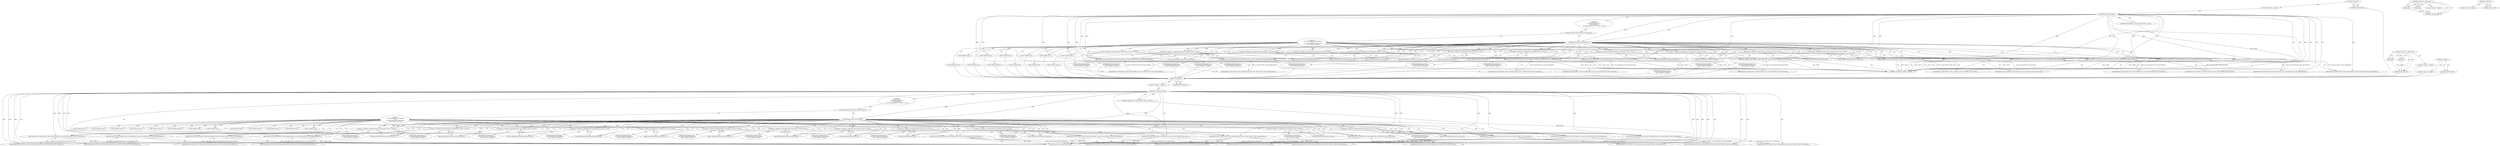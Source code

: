 digraph "&lt;global&gt;" {
vulnerable_6 [label=<(METHOD,&lt;global&gt;)<SUB>1</SUB>>];
vulnerable_7 [label=<(BLOCK,&lt;empty&gt;,&lt;empty&gt;)<SUB>1</SUB>>];
vulnerable_8 [label=<(METHOD,ConvertEventTypes)<SUB>1</SUB>>];
vulnerable_9 [label="<(PARAM,WebInputEvent::Type wetype)<SUB>1</SUB>>"];
vulnerable_10 [label="<(BLOCK,{
  switch (wetype) {
    case WebInputEvent::M...,{
  switch (wetype) {
    case WebInputEvent::M...)<SUB>1</SUB>>"];
vulnerable_11 [label=<(CONTROL_STRUCTURE,SWITCH,switch(wetype))<SUB>2</SUB>>];
vulnerable_12 [label=<(IDENTIFIER,wetype,switch(wetype))<SUB>2</SUB>>];
vulnerable_13 [label="<(BLOCK,{
    case WebInputEvent::MouseDown:
      retu...,{
    case WebInputEvent::MouseDown:
      retu...)<SUB>2</SUB>>"];
vulnerable_14 [label=<(JUMP_TARGET,case)<SUB>3</SUB>>];
vulnerable_15 [label="<(&lt;operator&gt;.fieldAccess,WebInputEvent::MouseDown)<SUB>3</SUB>>"];
vulnerable_16 [label="<(IDENTIFIER,WebInputEvent,{
    case WebInputEvent::MouseDown:
      retu...)<SUB>3</SUB>>"];
vulnerable_17 [label=<(FIELD_IDENTIFIER,MouseDown,MouseDown)<SUB>3</SUB>>];
vulnerable_18 [label=<(RETURN,return PP_INPUTEVENT_TYPE_MOUSEDOWN;,return PP_INPUTEVENT_TYPE_MOUSEDOWN;)<SUB>4</SUB>>];
vulnerable_19 [label=<(IDENTIFIER,PP_INPUTEVENT_TYPE_MOUSEDOWN,return PP_INPUTEVENT_TYPE_MOUSEDOWN;)<SUB>4</SUB>>];
vulnerable_20 [label=<(JUMP_TARGET,case)<SUB>5</SUB>>];
vulnerable_21 [label="<(&lt;operator&gt;.fieldAccess,WebInputEvent::MouseUp)<SUB>5</SUB>>"];
vulnerable_22 [label="<(IDENTIFIER,WebInputEvent,{
    case WebInputEvent::MouseDown:
      retu...)<SUB>5</SUB>>"];
vulnerable_23 [label=<(FIELD_IDENTIFIER,MouseUp,MouseUp)<SUB>5</SUB>>];
vulnerable_24 [label=<(RETURN,return PP_INPUTEVENT_TYPE_MOUSEUP;,return PP_INPUTEVENT_TYPE_MOUSEUP;)<SUB>6</SUB>>];
vulnerable_25 [label=<(IDENTIFIER,PP_INPUTEVENT_TYPE_MOUSEUP,return PP_INPUTEVENT_TYPE_MOUSEUP;)<SUB>6</SUB>>];
vulnerable_26 [label=<(JUMP_TARGET,case)<SUB>7</SUB>>];
vulnerable_27 [label="<(&lt;operator&gt;.fieldAccess,WebInputEvent::MouseMove)<SUB>7</SUB>>"];
vulnerable_28 [label="<(IDENTIFIER,WebInputEvent,{
    case WebInputEvent::MouseDown:
      retu...)<SUB>7</SUB>>"];
vulnerable_29 [label=<(FIELD_IDENTIFIER,MouseMove,MouseMove)<SUB>7</SUB>>];
vulnerable_30 [label=<(RETURN,return PP_INPUTEVENT_TYPE_MOUSEMOVE;,return PP_INPUTEVENT_TYPE_MOUSEMOVE;)<SUB>8</SUB>>];
vulnerable_31 [label=<(IDENTIFIER,PP_INPUTEVENT_TYPE_MOUSEMOVE,return PP_INPUTEVENT_TYPE_MOUSEMOVE;)<SUB>8</SUB>>];
vulnerable_32 [label=<(JUMP_TARGET,case)<SUB>9</SUB>>];
vulnerable_33 [label="<(&lt;operator&gt;.fieldAccess,WebInputEvent::MouseEnter)<SUB>9</SUB>>"];
vulnerable_34 [label="<(IDENTIFIER,WebInputEvent,{
    case WebInputEvent::MouseDown:
      retu...)<SUB>9</SUB>>"];
vulnerable_35 [label=<(FIELD_IDENTIFIER,MouseEnter,MouseEnter)<SUB>9</SUB>>];
vulnerable_36 [label=<(RETURN,return PP_INPUTEVENT_TYPE_MOUSEENTER;,return PP_INPUTEVENT_TYPE_MOUSEENTER;)<SUB>10</SUB>>];
vulnerable_37 [label=<(IDENTIFIER,PP_INPUTEVENT_TYPE_MOUSEENTER,return PP_INPUTEVENT_TYPE_MOUSEENTER;)<SUB>10</SUB>>];
vulnerable_38 [label=<(JUMP_TARGET,case)<SUB>11</SUB>>];
vulnerable_39 [label="<(&lt;operator&gt;.fieldAccess,WebInputEvent::MouseLeave)<SUB>11</SUB>>"];
vulnerable_40 [label="<(IDENTIFIER,WebInputEvent,{
    case WebInputEvent::MouseDown:
      retu...)<SUB>11</SUB>>"];
vulnerable_41 [label=<(FIELD_IDENTIFIER,MouseLeave,MouseLeave)<SUB>11</SUB>>];
vulnerable_42 [label=<(RETURN,return PP_INPUTEVENT_TYPE_MOUSELEAVE;,return PP_INPUTEVENT_TYPE_MOUSELEAVE;)<SUB>12</SUB>>];
vulnerable_43 [label=<(IDENTIFIER,PP_INPUTEVENT_TYPE_MOUSELEAVE,return PP_INPUTEVENT_TYPE_MOUSELEAVE;)<SUB>12</SUB>>];
vulnerable_44 [label=<(JUMP_TARGET,case)<SUB>13</SUB>>];
vulnerable_45 [label="<(&lt;operator&gt;.fieldAccess,WebInputEvent::MouseWheel)<SUB>13</SUB>>"];
vulnerable_46 [label="<(IDENTIFIER,WebInputEvent,{
    case WebInputEvent::MouseDown:
      retu...)<SUB>13</SUB>>"];
vulnerable_47 [label=<(FIELD_IDENTIFIER,MouseWheel,MouseWheel)<SUB>13</SUB>>];
vulnerable_48 [label=<(RETURN,return PP_INPUTEVENT_TYPE_MOUSEWHEEL;,return PP_INPUTEVENT_TYPE_MOUSEWHEEL;)<SUB>14</SUB>>];
vulnerable_49 [label=<(IDENTIFIER,PP_INPUTEVENT_TYPE_MOUSEWHEEL,return PP_INPUTEVENT_TYPE_MOUSEWHEEL;)<SUB>14</SUB>>];
vulnerable_50 [label=<(JUMP_TARGET,case)<SUB>15</SUB>>];
vulnerable_51 [label="<(&lt;operator&gt;.fieldAccess,WebInputEvent::RawKeyDown)<SUB>15</SUB>>"];
vulnerable_52 [label="<(IDENTIFIER,WebInputEvent,{
    case WebInputEvent::MouseDown:
      retu...)<SUB>15</SUB>>"];
vulnerable_53 [label=<(FIELD_IDENTIFIER,RawKeyDown,RawKeyDown)<SUB>15</SUB>>];
vulnerable_54 [label=<(RETURN,return PP_INPUTEVENT_TYPE_RAWKEYDOWN;,return PP_INPUTEVENT_TYPE_RAWKEYDOWN;)<SUB>16</SUB>>];
vulnerable_55 [label=<(IDENTIFIER,PP_INPUTEVENT_TYPE_RAWKEYDOWN,return PP_INPUTEVENT_TYPE_RAWKEYDOWN;)<SUB>16</SUB>>];
vulnerable_56 [label=<(JUMP_TARGET,case)<SUB>17</SUB>>];
vulnerable_57 [label="<(&lt;operator&gt;.fieldAccess,WebInputEvent::KeyDown)<SUB>17</SUB>>"];
vulnerable_58 [label="<(IDENTIFIER,WebInputEvent,{
    case WebInputEvent::MouseDown:
      retu...)<SUB>17</SUB>>"];
vulnerable_59 [label=<(FIELD_IDENTIFIER,KeyDown,KeyDown)<SUB>17</SUB>>];
vulnerable_60 [label=<(RETURN,return PP_INPUTEVENT_TYPE_KEYDOWN;,return PP_INPUTEVENT_TYPE_KEYDOWN;)<SUB>18</SUB>>];
vulnerable_61 [label=<(IDENTIFIER,PP_INPUTEVENT_TYPE_KEYDOWN,return PP_INPUTEVENT_TYPE_KEYDOWN;)<SUB>18</SUB>>];
vulnerable_62 [label=<(JUMP_TARGET,case)<SUB>19</SUB>>];
vulnerable_63 [label="<(&lt;operator&gt;.fieldAccess,WebInputEvent::KeyUp)<SUB>19</SUB>>"];
vulnerable_64 [label="<(IDENTIFIER,WebInputEvent,{
    case WebInputEvent::MouseDown:
      retu...)<SUB>19</SUB>>"];
vulnerable_65 [label=<(FIELD_IDENTIFIER,KeyUp,KeyUp)<SUB>19</SUB>>];
vulnerable_66 [label=<(RETURN,return PP_INPUTEVENT_TYPE_KEYUP;,return PP_INPUTEVENT_TYPE_KEYUP;)<SUB>20</SUB>>];
vulnerable_67 [label=<(IDENTIFIER,PP_INPUTEVENT_TYPE_KEYUP,return PP_INPUTEVENT_TYPE_KEYUP;)<SUB>20</SUB>>];
vulnerable_68 [label=<(JUMP_TARGET,case)<SUB>21</SUB>>];
vulnerable_69 [label="<(&lt;operator&gt;.fieldAccess,WebInputEvent::Char)<SUB>21</SUB>>"];
vulnerable_70 [label="<(IDENTIFIER,WebInputEvent,{
    case WebInputEvent::MouseDown:
      retu...)<SUB>21</SUB>>"];
vulnerable_71 [label=<(FIELD_IDENTIFIER,Char,Char)<SUB>21</SUB>>];
vulnerable_72 [label=<(RETURN,return PP_INPUTEVENT_TYPE_CHAR;,return PP_INPUTEVENT_TYPE_CHAR;)<SUB>22</SUB>>];
vulnerable_73 [label=<(IDENTIFIER,PP_INPUTEVENT_TYPE_CHAR,return PP_INPUTEVENT_TYPE_CHAR;)<SUB>22</SUB>>];
vulnerable_74 [label=<(JUMP_TARGET,case)<SUB>23</SUB>>];
vulnerable_75 [label="<(&lt;operator&gt;.fieldAccess,WebInputEvent::Undefined)<SUB>23</SUB>>"];
vulnerable_76 [label="<(IDENTIFIER,WebInputEvent,{
    case WebInputEvent::MouseDown:
      retu...)<SUB>23</SUB>>"];
vulnerable_77 [label=<(FIELD_IDENTIFIER,Undefined,Undefined)<SUB>23</SUB>>];
vulnerable_78 [label=<(JUMP_TARGET,default)<SUB>24</SUB>>];
vulnerable_79 [label=<(RETURN,return PP_INPUTEVENT_TYPE_UNDEFINED;,return PP_INPUTEVENT_TYPE_UNDEFINED;)<SUB>25</SUB>>];
vulnerable_80 [label=<(IDENTIFIER,PP_INPUTEVENT_TYPE_UNDEFINED,return PP_INPUTEVENT_TYPE_UNDEFINED;)<SUB>25</SUB>>];
vulnerable_81 [label=<(METHOD_RETURN,PP_InputEvent_Type)<SUB>1</SUB>>];
vulnerable_83 [label=<(METHOD_RETURN,ANY)<SUB>1</SUB>>];
vulnerable_100 [label=<(METHOD,&lt;operator&gt;.fieldAccess)>];
vulnerable_101 [label=<(PARAM,p1)>];
vulnerable_102 [label=<(PARAM,p2)>];
vulnerable_103 [label=<(BLOCK,&lt;empty&gt;,&lt;empty&gt;)>];
vulnerable_104 [label=<(METHOD_RETURN,ANY)>];
vulnerable_94 [label=<(METHOD,&lt;global&gt;)<SUB>1</SUB>>];
vulnerable_95 [label=<(BLOCK,&lt;empty&gt;,&lt;empty&gt;)>];
vulnerable_96 [label=<(METHOD_RETURN,ANY)>];
fixed_6 [label=<(METHOD,&lt;global&gt;)<SUB>1</SUB>>];
fixed_7 [label=<(BLOCK,&lt;empty&gt;,&lt;empty&gt;)<SUB>1</SUB>>];
fixed_8 [label=<(METHOD,ConvertEventTypes)<SUB>1</SUB>>];
fixed_9 [label="<(PARAM,WebInputEvent::Type wetype)<SUB>1</SUB>>"];
fixed_10 [label="<(BLOCK,{
  switch (wetype) {
    case WebInputEvent::M...,{
  switch (wetype) {
    case WebInputEvent::M...)<SUB>1</SUB>>"];
fixed_11 [label=<(CONTROL_STRUCTURE,SWITCH,switch(wetype))<SUB>2</SUB>>];
fixed_12 [label=<(IDENTIFIER,wetype,switch(wetype))<SUB>2</SUB>>];
fixed_13 [label="<(BLOCK,{
    case WebInputEvent::MouseDown:
      retu...,{
    case WebInputEvent::MouseDown:
      retu...)<SUB>2</SUB>>"];
fixed_14 [label=<(JUMP_TARGET,case)<SUB>3</SUB>>];
fixed_15 [label="<(&lt;operator&gt;.fieldAccess,WebInputEvent::MouseDown)<SUB>3</SUB>>"];
fixed_16 [label="<(IDENTIFIER,WebInputEvent,{
    case WebInputEvent::MouseDown:
      retu...)<SUB>3</SUB>>"];
fixed_17 [label=<(FIELD_IDENTIFIER,MouseDown,MouseDown)<SUB>3</SUB>>];
fixed_18 [label=<(RETURN,return PP_INPUTEVENT_TYPE_MOUSEDOWN;,return PP_INPUTEVENT_TYPE_MOUSEDOWN;)<SUB>4</SUB>>];
fixed_19 [label=<(IDENTIFIER,PP_INPUTEVENT_TYPE_MOUSEDOWN,return PP_INPUTEVENT_TYPE_MOUSEDOWN;)<SUB>4</SUB>>];
fixed_20 [label=<(JUMP_TARGET,case)<SUB>5</SUB>>];
fixed_21 [label="<(&lt;operator&gt;.fieldAccess,WebInputEvent::MouseUp)<SUB>5</SUB>>"];
fixed_22 [label="<(IDENTIFIER,WebInputEvent,{
    case WebInputEvent::MouseDown:
      retu...)<SUB>5</SUB>>"];
fixed_23 [label=<(FIELD_IDENTIFIER,MouseUp,MouseUp)<SUB>5</SUB>>];
fixed_24 [label=<(RETURN,return PP_INPUTEVENT_TYPE_MOUSEUP;,return PP_INPUTEVENT_TYPE_MOUSEUP;)<SUB>6</SUB>>];
fixed_25 [label=<(IDENTIFIER,PP_INPUTEVENT_TYPE_MOUSEUP,return PP_INPUTEVENT_TYPE_MOUSEUP;)<SUB>6</SUB>>];
fixed_26 [label=<(JUMP_TARGET,case)<SUB>7</SUB>>];
fixed_27 [label="<(&lt;operator&gt;.fieldAccess,WebInputEvent::MouseMove)<SUB>7</SUB>>"];
fixed_28 [label="<(IDENTIFIER,WebInputEvent,{
    case WebInputEvent::MouseDown:
      retu...)<SUB>7</SUB>>"];
fixed_29 [label=<(FIELD_IDENTIFIER,MouseMove,MouseMove)<SUB>7</SUB>>];
fixed_30 [label=<(RETURN,return PP_INPUTEVENT_TYPE_MOUSEMOVE;,return PP_INPUTEVENT_TYPE_MOUSEMOVE;)<SUB>8</SUB>>];
fixed_31 [label=<(IDENTIFIER,PP_INPUTEVENT_TYPE_MOUSEMOVE,return PP_INPUTEVENT_TYPE_MOUSEMOVE;)<SUB>8</SUB>>];
fixed_32 [label=<(JUMP_TARGET,case)<SUB>9</SUB>>];
fixed_33 [label="<(&lt;operator&gt;.fieldAccess,WebInputEvent::MouseEnter)<SUB>9</SUB>>"];
fixed_34 [label="<(IDENTIFIER,WebInputEvent,{
    case WebInputEvent::MouseDown:
      retu...)<SUB>9</SUB>>"];
fixed_35 [label=<(FIELD_IDENTIFIER,MouseEnter,MouseEnter)<SUB>9</SUB>>];
fixed_36 [label=<(RETURN,return PP_INPUTEVENT_TYPE_MOUSEENTER;,return PP_INPUTEVENT_TYPE_MOUSEENTER;)<SUB>10</SUB>>];
fixed_37 [label=<(IDENTIFIER,PP_INPUTEVENT_TYPE_MOUSEENTER,return PP_INPUTEVENT_TYPE_MOUSEENTER;)<SUB>10</SUB>>];
fixed_38 [label=<(JUMP_TARGET,case)<SUB>11</SUB>>];
fixed_39 [label="<(&lt;operator&gt;.fieldAccess,WebInputEvent::MouseLeave)<SUB>11</SUB>>"];
fixed_40 [label="<(IDENTIFIER,WebInputEvent,{
    case WebInputEvent::MouseDown:
      retu...)<SUB>11</SUB>>"];
fixed_41 [label=<(FIELD_IDENTIFIER,MouseLeave,MouseLeave)<SUB>11</SUB>>];
fixed_42 [label=<(RETURN,return PP_INPUTEVENT_TYPE_MOUSELEAVE;,return PP_INPUTEVENT_TYPE_MOUSELEAVE;)<SUB>12</SUB>>];
fixed_43 [label=<(IDENTIFIER,PP_INPUTEVENT_TYPE_MOUSELEAVE,return PP_INPUTEVENT_TYPE_MOUSELEAVE;)<SUB>12</SUB>>];
fixed_44 [label=<(JUMP_TARGET,case)<SUB>13</SUB>>];
fixed_45 [label="<(&lt;operator&gt;.fieldAccess,WebInputEvent::ContextMenu)<SUB>13</SUB>>"];
fixed_46 [label="<(IDENTIFIER,WebInputEvent,{
    case WebInputEvent::MouseDown:
      retu...)<SUB>13</SUB>>"];
fixed_47 [label=<(FIELD_IDENTIFIER,ContextMenu,ContextMenu)<SUB>13</SUB>>];
fixed_48 [label=<(RETURN,return PP_INPUTEVENT_TYPE_CONTEXTMENU;,return PP_INPUTEVENT_TYPE_CONTEXTMENU;)<SUB>14</SUB>>];
fixed_49 [label=<(IDENTIFIER,PP_INPUTEVENT_TYPE_CONTEXTMENU,return PP_INPUTEVENT_TYPE_CONTEXTMENU;)<SUB>14</SUB>>];
fixed_50 [label=<(JUMP_TARGET,case)<SUB>15</SUB>>];
fixed_51 [label="<(&lt;operator&gt;.fieldAccess,WebInputEvent::MouseWheel)<SUB>15</SUB>>"];
fixed_52 [label="<(IDENTIFIER,WebInputEvent,{
    case WebInputEvent::MouseDown:
      retu...)<SUB>15</SUB>>"];
fixed_53 [label=<(FIELD_IDENTIFIER,MouseWheel,MouseWheel)<SUB>15</SUB>>];
fixed_54 [label=<(RETURN,return PP_INPUTEVENT_TYPE_MOUSEWHEEL;,return PP_INPUTEVENT_TYPE_MOUSEWHEEL;)<SUB>16</SUB>>];
fixed_55 [label=<(IDENTIFIER,PP_INPUTEVENT_TYPE_MOUSEWHEEL,return PP_INPUTEVENT_TYPE_MOUSEWHEEL;)<SUB>16</SUB>>];
fixed_56 [label=<(JUMP_TARGET,case)<SUB>17</SUB>>];
fixed_57 [label="<(&lt;operator&gt;.fieldAccess,WebInputEvent::RawKeyDown)<SUB>17</SUB>>"];
fixed_58 [label="<(IDENTIFIER,WebInputEvent,{
    case WebInputEvent::MouseDown:
      retu...)<SUB>17</SUB>>"];
fixed_59 [label=<(FIELD_IDENTIFIER,RawKeyDown,RawKeyDown)<SUB>17</SUB>>];
fixed_60 [label=<(RETURN,return PP_INPUTEVENT_TYPE_RAWKEYDOWN;,return PP_INPUTEVENT_TYPE_RAWKEYDOWN;)<SUB>18</SUB>>];
fixed_61 [label=<(IDENTIFIER,PP_INPUTEVENT_TYPE_RAWKEYDOWN,return PP_INPUTEVENT_TYPE_RAWKEYDOWN;)<SUB>18</SUB>>];
fixed_62 [label=<(JUMP_TARGET,case)<SUB>19</SUB>>];
fixed_63 [label="<(&lt;operator&gt;.fieldAccess,WebInputEvent::KeyDown)<SUB>19</SUB>>"];
fixed_64 [label="<(IDENTIFIER,WebInputEvent,{
    case WebInputEvent::MouseDown:
      retu...)<SUB>19</SUB>>"];
fixed_65 [label=<(FIELD_IDENTIFIER,KeyDown,KeyDown)<SUB>19</SUB>>];
fixed_66 [label=<(RETURN,return PP_INPUTEVENT_TYPE_KEYDOWN;,return PP_INPUTEVENT_TYPE_KEYDOWN;)<SUB>20</SUB>>];
fixed_67 [label=<(IDENTIFIER,PP_INPUTEVENT_TYPE_KEYDOWN,return PP_INPUTEVENT_TYPE_KEYDOWN;)<SUB>20</SUB>>];
fixed_68 [label=<(JUMP_TARGET,case)<SUB>21</SUB>>];
fixed_69 [label="<(&lt;operator&gt;.fieldAccess,WebInputEvent::KeyUp)<SUB>21</SUB>>"];
fixed_70 [label="<(IDENTIFIER,WebInputEvent,{
    case WebInputEvent::MouseDown:
      retu...)<SUB>21</SUB>>"];
fixed_71 [label=<(FIELD_IDENTIFIER,KeyUp,KeyUp)<SUB>21</SUB>>];
fixed_72 [label=<(RETURN,return PP_INPUTEVENT_TYPE_KEYUP;,return PP_INPUTEVENT_TYPE_KEYUP;)<SUB>22</SUB>>];
fixed_73 [label=<(IDENTIFIER,PP_INPUTEVENT_TYPE_KEYUP,return PP_INPUTEVENT_TYPE_KEYUP;)<SUB>22</SUB>>];
fixed_74 [label=<(JUMP_TARGET,case)<SUB>23</SUB>>];
fixed_75 [label="<(&lt;operator&gt;.fieldAccess,WebInputEvent::Char)<SUB>23</SUB>>"];
fixed_76 [label="<(IDENTIFIER,WebInputEvent,{
    case WebInputEvent::MouseDown:
      retu...)<SUB>23</SUB>>"];
fixed_77 [label=<(FIELD_IDENTIFIER,Char,Char)<SUB>23</SUB>>];
fixed_78 [label=<(RETURN,return PP_INPUTEVENT_TYPE_CHAR;,return PP_INPUTEVENT_TYPE_CHAR;)<SUB>24</SUB>>];
fixed_79 [label=<(IDENTIFIER,PP_INPUTEVENT_TYPE_CHAR,return PP_INPUTEVENT_TYPE_CHAR;)<SUB>24</SUB>>];
fixed_80 [label=<(JUMP_TARGET,case)<SUB>25</SUB>>];
fixed_81 [label="<(&lt;operator&gt;.fieldAccess,WebInputEvent::Undefined)<SUB>25</SUB>>"];
fixed_82 [label="<(IDENTIFIER,WebInputEvent,{
    case WebInputEvent::MouseDown:
      retu...)<SUB>25</SUB>>"];
fixed_83 [label=<(FIELD_IDENTIFIER,Undefined,Undefined)<SUB>25</SUB>>];
fixed_84 [label=<(JUMP_TARGET,default)<SUB>26</SUB>>];
fixed_85 [label=<(RETURN,return PP_INPUTEVENT_TYPE_UNDEFINED;,return PP_INPUTEVENT_TYPE_UNDEFINED;)<SUB>27</SUB>>];
fixed_86 [label=<(IDENTIFIER,PP_INPUTEVENT_TYPE_UNDEFINED,return PP_INPUTEVENT_TYPE_UNDEFINED;)<SUB>27</SUB>>];
fixed_87 [label=<(METHOD_RETURN,PP_InputEvent_Type)<SUB>1</SUB>>];
fixed_89 [label=<(METHOD_RETURN,ANY)<SUB>1</SUB>>];
fixed_106 [label=<(METHOD,&lt;operator&gt;.fieldAccess)>];
fixed_107 [label=<(PARAM,p1)>];
fixed_108 [label=<(PARAM,p2)>];
fixed_109 [label=<(BLOCK,&lt;empty&gt;,&lt;empty&gt;)>];
fixed_110 [label=<(METHOD_RETURN,ANY)>];
fixed_100 [label=<(METHOD,&lt;global&gt;)<SUB>1</SUB>>];
fixed_101 [label=<(BLOCK,&lt;empty&gt;,&lt;empty&gt;)>];
fixed_102 [label=<(METHOD_RETURN,ANY)>];
vulnerable_6 -> vulnerable_7  [key=0, label="AST: "];
vulnerable_6 -> vulnerable_83  [key=0, label="AST: "];
vulnerable_6 -> vulnerable_83  [key=1, label="CFG: "];
vulnerable_7 -> vulnerable_8  [key=0, label="AST: "];
vulnerable_8 -> vulnerable_9  [key=0, label="AST: "];
vulnerable_8 -> vulnerable_9  [key=1, label="DDG: "];
vulnerable_8 -> vulnerable_10  [key=0, label="AST: "];
vulnerable_8 -> vulnerable_81  [key=0, label="AST: "];
vulnerable_8 -> vulnerable_12  [key=0, label="CFG: "];
vulnerable_8 -> vulnerable_12  [key=1, label="DDG: "];
vulnerable_8 -> vulnerable_18  [key=0, label="DDG: "];
vulnerable_8 -> vulnerable_24  [key=0, label="DDG: "];
vulnerable_8 -> vulnerable_30  [key=0, label="DDG: "];
vulnerable_8 -> vulnerable_36  [key=0, label="DDG: "];
vulnerable_8 -> vulnerable_42  [key=0, label="DDG: "];
vulnerable_8 -> vulnerable_48  [key=0, label="DDG: "];
vulnerable_8 -> vulnerable_54  [key=0, label="DDG: "];
vulnerable_8 -> vulnerable_60  [key=0, label="DDG: "];
vulnerable_8 -> vulnerable_66  [key=0, label="DDG: "];
vulnerable_8 -> vulnerable_72  [key=0, label="DDG: "];
vulnerable_8 -> vulnerable_79  [key=0, label="DDG: "];
vulnerable_8 -> vulnerable_19  [key=0, label="DDG: "];
vulnerable_8 -> vulnerable_25  [key=0, label="DDG: "];
vulnerable_8 -> vulnerable_31  [key=0, label="DDG: "];
vulnerable_8 -> vulnerable_37  [key=0, label="DDG: "];
vulnerable_8 -> vulnerable_43  [key=0, label="DDG: "];
vulnerable_8 -> vulnerable_49  [key=0, label="DDG: "];
vulnerable_8 -> vulnerable_55  [key=0, label="DDG: "];
vulnerable_8 -> vulnerable_61  [key=0, label="DDG: "];
vulnerable_8 -> vulnerable_67  [key=0, label="DDG: "];
vulnerable_8 -> vulnerable_73  [key=0, label="DDG: "];
vulnerable_8 -> vulnerable_80  [key=0, label="DDG: "];
vulnerable_9 -> vulnerable_81  [key=0, label="DDG: wetype"];
vulnerable_10 -> vulnerable_11  [key=0, label="AST: "];
vulnerable_11 -> vulnerable_12  [key=0, label="AST: "];
vulnerable_11 -> vulnerable_13  [key=0, label="AST: "];
vulnerable_12 -> vulnerable_17  [key=0, label="CFG: "];
vulnerable_12 -> vulnerable_17  [key=1, label="CDG: "];
vulnerable_12 -> vulnerable_23  [key=0, label="CFG: "];
vulnerable_12 -> vulnerable_23  [key=1, label="CDG: "];
vulnerable_12 -> vulnerable_29  [key=0, label="CFG: "];
vulnerable_12 -> vulnerable_29  [key=1, label="CDG: "];
vulnerable_12 -> vulnerable_35  [key=0, label="CFG: "];
vulnerable_12 -> vulnerable_35  [key=1, label="CDG: "];
vulnerable_12 -> vulnerable_41  [key=0, label="CFG: "];
vulnerable_12 -> vulnerable_41  [key=1, label="CDG: "];
vulnerable_12 -> vulnerable_47  [key=0, label="CFG: "];
vulnerable_12 -> vulnerable_47  [key=1, label="CDG: "];
vulnerable_12 -> vulnerable_53  [key=0, label="CFG: "];
vulnerable_12 -> vulnerable_53  [key=1, label="CDG: "];
vulnerable_12 -> vulnerable_59  [key=0, label="CFG: "];
vulnerable_12 -> vulnerable_59  [key=1, label="CDG: "];
vulnerable_12 -> vulnerable_65  [key=0, label="CFG: "];
vulnerable_12 -> vulnerable_65  [key=1, label="CDG: "];
vulnerable_12 -> vulnerable_71  [key=0, label="CFG: "];
vulnerable_12 -> vulnerable_71  [key=1, label="CDG: "];
vulnerable_12 -> vulnerable_77  [key=0, label="CFG: "];
vulnerable_12 -> vulnerable_77  [key=1, label="CDG: "];
vulnerable_12 -> vulnerable_79  [key=0, label="CFG: "];
vulnerable_12 -> vulnerable_79  [key=1, label="CDG: "];
vulnerable_12 -> vulnerable_15  [key=0, label="CDG: "];
vulnerable_12 -> vulnerable_30  [key=0, label="CDG: "];
vulnerable_12 -> vulnerable_21  [key=0, label="CDG: "];
vulnerable_12 -> vulnerable_48  [key=0, label="CDG: "];
vulnerable_12 -> vulnerable_60  [key=0, label="CDG: "];
vulnerable_12 -> vulnerable_42  [key=0, label="CDG: "];
vulnerable_12 -> vulnerable_51  [key=0, label="CDG: "];
vulnerable_12 -> vulnerable_57  [key=0, label="CDG: "];
vulnerable_12 -> vulnerable_66  [key=0, label="CDG: "];
vulnerable_12 -> vulnerable_75  [key=0, label="CDG: "];
vulnerable_12 -> vulnerable_72  [key=0, label="CDG: "];
vulnerable_12 -> vulnerable_69  [key=0, label="CDG: "];
vulnerable_12 -> vulnerable_45  [key=0, label="CDG: "];
vulnerable_12 -> vulnerable_27  [key=0, label="CDG: "];
vulnerable_12 -> vulnerable_18  [key=0, label="CDG: "];
vulnerable_12 -> vulnerable_54  [key=0, label="CDG: "];
vulnerable_12 -> vulnerable_24  [key=0, label="CDG: "];
vulnerable_12 -> vulnerable_33  [key=0, label="CDG: "];
vulnerable_12 -> vulnerable_36  [key=0, label="CDG: "];
vulnerable_12 -> vulnerable_63  [key=0, label="CDG: "];
vulnerable_12 -> vulnerable_39  [key=0, label="CDG: "];
vulnerable_13 -> vulnerable_14  [key=0, label="AST: "];
vulnerable_13 -> vulnerable_15  [key=0, label="AST: "];
vulnerable_13 -> vulnerable_18  [key=0, label="AST: "];
vulnerable_13 -> vulnerable_20  [key=0, label="AST: "];
vulnerable_13 -> vulnerable_21  [key=0, label="AST: "];
vulnerable_13 -> vulnerable_24  [key=0, label="AST: "];
vulnerable_13 -> vulnerable_26  [key=0, label="AST: "];
vulnerable_13 -> vulnerable_27  [key=0, label="AST: "];
vulnerable_13 -> vulnerable_30  [key=0, label="AST: "];
vulnerable_13 -> vulnerable_32  [key=0, label="AST: "];
vulnerable_13 -> vulnerable_33  [key=0, label="AST: "];
vulnerable_13 -> vulnerable_36  [key=0, label="AST: "];
vulnerable_13 -> vulnerable_38  [key=0, label="AST: "];
vulnerable_13 -> vulnerable_39  [key=0, label="AST: "];
vulnerable_13 -> vulnerable_42  [key=0, label="AST: "];
vulnerable_13 -> vulnerable_44  [key=0, label="AST: "];
vulnerable_13 -> vulnerable_45  [key=0, label="AST: "];
vulnerable_13 -> vulnerable_48  [key=0, label="AST: "];
vulnerable_13 -> vulnerable_50  [key=0, label="AST: "];
vulnerable_13 -> vulnerable_51  [key=0, label="AST: "];
vulnerable_13 -> vulnerable_54  [key=0, label="AST: "];
vulnerable_13 -> vulnerable_56  [key=0, label="AST: "];
vulnerable_13 -> vulnerable_57  [key=0, label="AST: "];
vulnerable_13 -> vulnerable_60  [key=0, label="AST: "];
vulnerable_13 -> vulnerable_62  [key=0, label="AST: "];
vulnerable_13 -> vulnerable_63  [key=0, label="AST: "];
vulnerable_13 -> vulnerable_66  [key=0, label="AST: "];
vulnerable_13 -> vulnerable_68  [key=0, label="AST: "];
vulnerable_13 -> vulnerable_69  [key=0, label="AST: "];
vulnerable_13 -> vulnerable_72  [key=0, label="AST: "];
vulnerable_13 -> vulnerable_74  [key=0, label="AST: "];
vulnerable_13 -> vulnerable_75  [key=0, label="AST: "];
vulnerable_13 -> vulnerable_78  [key=0, label="AST: "];
vulnerable_13 -> vulnerable_79  [key=0, label="AST: "];
vulnerable_14 -> fixed_6  [key=0];
vulnerable_15 -> vulnerable_16  [key=0, label="AST: "];
vulnerable_15 -> vulnerable_17  [key=0, label="AST: "];
vulnerable_15 -> vulnerable_18  [key=0, label="CFG: "];
vulnerable_16 -> fixed_6  [key=0];
vulnerable_17 -> vulnerable_15  [key=0, label="CFG: "];
vulnerable_18 -> vulnerable_19  [key=0, label="AST: "];
vulnerable_18 -> vulnerable_81  [key=0, label="CFG: "];
vulnerable_18 -> vulnerable_81  [key=1, label="DDG: &lt;RET&gt;"];
vulnerable_19 -> vulnerable_18  [key=0, label="DDG: PP_INPUTEVENT_TYPE_MOUSEDOWN"];
vulnerable_20 -> fixed_6  [key=0];
vulnerable_21 -> vulnerable_22  [key=0, label="AST: "];
vulnerable_21 -> vulnerable_23  [key=0, label="AST: "];
vulnerable_21 -> vulnerable_24  [key=0, label="CFG: "];
vulnerable_22 -> fixed_6  [key=0];
vulnerable_23 -> vulnerable_21  [key=0, label="CFG: "];
vulnerable_24 -> vulnerable_25  [key=0, label="AST: "];
vulnerable_24 -> vulnerable_81  [key=0, label="CFG: "];
vulnerable_24 -> vulnerable_81  [key=1, label="DDG: &lt;RET&gt;"];
vulnerable_25 -> vulnerable_24  [key=0, label="DDG: PP_INPUTEVENT_TYPE_MOUSEUP"];
vulnerable_26 -> fixed_6  [key=0];
vulnerable_27 -> vulnerable_28  [key=0, label="AST: "];
vulnerable_27 -> vulnerable_29  [key=0, label="AST: "];
vulnerable_27 -> vulnerable_30  [key=0, label="CFG: "];
vulnerable_28 -> fixed_6  [key=0];
vulnerable_29 -> vulnerable_27  [key=0, label="CFG: "];
vulnerable_30 -> vulnerable_31  [key=0, label="AST: "];
vulnerable_30 -> vulnerable_81  [key=0, label="CFG: "];
vulnerable_30 -> vulnerable_81  [key=1, label="DDG: &lt;RET&gt;"];
vulnerable_31 -> vulnerable_30  [key=0, label="DDG: PP_INPUTEVENT_TYPE_MOUSEMOVE"];
vulnerable_32 -> fixed_6  [key=0];
vulnerable_33 -> vulnerable_34  [key=0, label="AST: "];
vulnerable_33 -> vulnerable_35  [key=0, label="AST: "];
vulnerable_33 -> vulnerable_36  [key=0, label="CFG: "];
vulnerable_34 -> fixed_6  [key=0];
vulnerable_35 -> vulnerable_33  [key=0, label="CFG: "];
vulnerable_36 -> vulnerable_37  [key=0, label="AST: "];
vulnerable_36 -> vulnerable_81  [key=0, label="CFG: "];
vulnerable_36 -> vulnerable_81  [key=1, label="DDG: &lt;RET&gt;"];
vulnerable_37 -> vulnerable_36  [key=0, label="DDG: PP_INPUTEVENT_TYPE_MOUSEENTER"];
vulnerable_38 -> fixed_6  [key=0];
vulnerable_39 -> vulnerable_40  [key=0, label="AST: "];
vulnerable_39 -> vulnerable_41  [key=0, label="AST: "];
vulnerable_39 -> vulnerable_42  [key=0, label="CFG: "];
vulnerable_40 -> fixed_6  [key=0];
vulnerable_41 -> vulnerable_39  [key=0, label="CFG: "];
vulnerable_42 -> vulnerable_43  [key=0, label="AST: "];
vulnerable_42 -> vulnerable_81  [key=0, label="CFG: "];
vulnerable_42 -> vulnerable_81  [key=1, label="DDG: &lt;RET&gt;"];
vulnerable_43 -> vulnerable_42  [key=0, label="DDG: PP_INPUTEVENT_TYPE_MOUSELEAVE"];
vulnerable_44 -> fixed_6  [key=0];
vulnerable_45 -> vulnerable_46  [key=0, label="AST: "];
vulnerable_45 -> vulnerable_47  [key=0, label="AST: "];
vulnerable_45 -> vulnerable_48  [key=0, label="CFG: "];
vulnerable_46 -> fixed_6  [key=0];
vulnerable_47 -> vulnerable_45  [key=0, label="CFG: "];
vulnerable_48 -> vulnerable_49  [key=0, label="AST: "];
vulnerable_48 -> vulnerable_81  [key=0, label="CFG: "];
vulnerable_48 -> vulnerable_81  [key=1, label="DDG: &lt;RET&gt;"];
vulnerable_49 -> vulnerable_48  [key=0, label="DDG: PP_INPUTEVENT_TYPE_MOUSEWHEEL"];
vulnerable_50 -> fixed_6  [key=0];
vulnerable_51 -> vulnerable_52  [key=0, label="AST: "];
vulnerable_51 -> vulnerable_53  [key=0, label="AST: "];
vulnerable_51 -> vulnerable_54  [key=0, label="CFG: "];
vulnerable_52 -> fixed_6  [key=0];
vulnerable_53 -> vulnerable_51  [key=0, label="CFG: "];
vulnerable_54 -> vulnerable_55  [key=0, label="AST: "];
vulnerable_54 -> vulnerable_81  [key=0, label="CFG: "];
vulnerable_54 -> vulnerable_81  [key=1, label="DDG: &lt;RET&gt;"];
vulnerable_55 -> vulnerable_54  [key=0, label="DDG: PP_INPUTEVENT_TYPE_RAWKEYDOWN"];
vulnerable_56 -> fixed_6  [key=0];
vulnerable_57 -> vulnerable_58  [key=0, label="AST: "];
vulnerable_57 -> vulnerable_59  [key=0, label="AST: "];
vulnerable_57 -> vulnerable_60  [key=0, label="CFG: "];
vulnerable_58 -> fixed_6  [key=0];
vulnerable_59 -> vulnerable_57  [key=0, label="CFG: "];
vulnerable_60 -> vulnerable_61  [key=0, label="AST: "];
vulnerable_60 -> vulnerable_81  [key=0, label="CFG: "];
vulnerable_60 -> vulnerable_81  [key=1, label="DDG: &lt;RET&gt;"];
vulnerable_61 -> vulnerable_60  [key=0, label="DDG: PP_INPUTEVENT_TYPE_KEYDOWN"];
vulnerable_62 -> fixed_6  [key=0];
vulnerable_63 -> vulnerable_64  [key=0, label="AST: "];
vulnerable_63 -> vulnerable_65  [key=0, label="AST: "];
vulnerable_63 -> vulnerable_66  [key=0, label="CFG: "];
vulnerable_64 -> fixed_6  [key=0];
vulnerable_65 -> vulnerable_63  [key=0, label="CFG: "];
vulnerable_66 -> vulnerable_67  [key=0, label="AST: "];
vulnerable_66 -> vulnerable_81  [key=0, label="CFG: "];
vulnerable_66 -> vulnerable_81  [key=1, label="DDG: &lt;RET&gt;"];
vulnerable_67 -> vulnerable_66  [key=0, label="DDG: PP_INPUTEVENT_TYPE_KEYUP"];
vulnerable_68 -> fixed_6  [key=0];
vulnerable_69 -> vulnerable_70  [key=0, label="AST: "];
vulnerable_69 -> vulnerable_71  [key=0, label="AST: "];
vulnerable_69 -> vulnerable_72  [key=0, label="CFG: "];
vulnerable_70 -> fixed_6  [key=0];
vulnerable_71 -> vulnerable_69  [key=0, label="CFG: "];
vulnerable_72 -> vulnerable_73  [key=0, label="AST: "];
vulnerable_72 -> vulnerable_81  [key=0, label="CFG: "];
vulnerable_72 -> vulnerable_81  [key=1, label="DDG: &lt;RET&gt;"];
vulnerable_73 -> vulnerable_72  [key=0, label="DDG: PP_INPUTEVENT_TYPE_CHAR"];
vulnerable_74 -> fixed_6  [key=0];
vulnerable_75 -> vulnerable_76  [key=0, label="AST: "];
vulnerable_75 -> vulnerable_77  [key=0, label="AST: "];
vulnerable_75 -> vulnerable_79  [key=0, label="CFG: "];
vulnerable_76 -> fixed_6  [key=0];
vulnerable_77 -> vulnerable_75  [key=0, label="CFG: "];
vulnerable_78 -> fixed_6  [key=0];
vulnerable_79 -> vulnerable_80  [key=0, label="AST: "];
vulnerable_79 -> vulnerable_81  [key=0, label="CFG: "];
vulnerable_79 -> vulnerable_81  [key=1, label="DDG: &lt;RET&gt;"];
vulnerable_80 -> vulnerable_79  [key=0, label="DDG: PP_INPUTEVENT_TYPE_UNDEFINED"];
vulnerable_81 -> fixed_6  [key=0];
vulnerable_83 -> fixed_6  [key=0];
vulnerable_100 -> vulnerable_101  [key=0, label="AST: "];
vulnerable_100 -> vulnerable_101  [key=1, label="DDG: "];
vulnerable_100 -> vulnerable_103  [key=0, label="AST: "];
vulnerable_100 -> vulnerable_102  [key=0, label="AST: "];
vulnerable_100 -> vulnerable_102  [key=1, label="DDG: "];
vulnerable_100 -> vulnerable_104  [key=0, label="AST: "];
vulnerable_100 -> vulnerable_104  [key=1, label="CFG: "];
vulnerable_101 -> vulnerable_104  [key=0, label="DDG: p1"];
vulnerable_102 -> vulnerable_104  [key=0, label="DDG: p2"];
vulnerable_103 -> fixed_6  [key=0];
vulnerable_104 -> fixed_6  [key=0];
vulnerable_94 -> vulnerable_95  [key=0, label="AST: "];
vulnerable_94 -> vulnerable_96  [key=0, label="AST: "];
vulnerable_94 -> vulnerable_96  [key=1, label="CFG: "];
vulnerable_95 -> fixed_6  [key=0];
vulnerable_96 -> fixed_6  [key=0];
fixed_6 -> fixed_7  [key=0, label="AST: "];
fixed_6 -> fixed_89  [key=0, label="AST: "];
fixed_6 -> fixed_89  [key=1, label="CFG: "];
fixed_7 -> fixed_8  [key=0, label="AST: "];
fixed_8 -> fixed_9  [key=0, label="AST: "];
fixed_8 -> fixed_9  [key=1, label="DDG: "];
fixed_8 -> fixed_10  [key=0, label="AST: "];
fixed_8 -> fixed_87  [key=0, label="AST: "];
fixed_8 -> fixed_12  [key=0, label="CFG: "];
fixed_8 -> fixed_12  [key=1, label="DDG: "];
fixed_8 -> fixed_18  [key=0, label="DDG: "];
fixed_8 -> fixed_24  [key=0, label="DDG: "];
fixed_8 -> fixed_30  [key=0, label="DDG: "];
fixed_8 -> fixed_36  [key=0, label="DDG: "];
fixed_8 -> fixed_42  [key=0, label="DDG: "];
fixed_8 -> fixed_48  [key=0, label="DDG: "];
fixed_8 -> fixed_54  [key=0, label="DDG: "];
fixed_8 -> fixed_60  [key=0, label="DDG: "];
fixed_8 -> fixed_66  [key=0, label="DDG: "];
fixed_8 -> fixed_72  [key=0, label="DDG: "];
fixed_8 -> fixed_78  [key=0, label="DDG: "];
fixed_8 -> fixed_85  [key=0, label="DDG: "];
fixed_8 -> fixed_19  [key=0, label="DDG: "];
fixed_8 -> fixed_25  [key=0, label="DDG: "];
fixed_8 -> fixed_31  [key=0, label="DDG: "];
fixed_8 -> fixed_37  [key=0, label="DDG: "];
fixed_8 -> fixed_43  [key=0, label="DDG: "];
fixed_8 -> fixed_49  [key=0, label="DDG: "];
fixed_8 -> fixed_55  [key=0, label="DDG: "];
fixed_8 -> fixed_61  [key=0, label="DDG: "];
fixed_8 -> fixed_67  [key=0, label="DDG: "];
fixed_8 -> fixed_73  [key=0, label="DDG: "];
fixed_8 -> fixed_79  [key=0, label="DDG: "];
fixed_8 -> fixed_86  [key=0, label="DDG: "];
fixed_9 -> fixed_87  [key=0, label="DDG: wetype"];
fixed_10 -> fixed_11  [key=0, label="AST: "];
fixed_11 -> fixed_12  [key=0, label="AST: "];
fixed_11 -> fixed_13  [key=0, label="AST: "];
fixed_12 -> fixed_17  [key=0, label="CFG: "];
fixed_12 -> fixed_17  [key=1, label="CDG: "];
fixed_12 -> fixed_23  [key=0, label="CFG: "];
fixed_12 -> fixed_23  [key=1, label="CDG: "];
fixed_12 -> fixed_29  [key=0, label="CFG: "];
fixed_12 -> fixed_29  [key=1, label="CDG: "];
fixed_12 -> fixed_35  [key=0, label="CFG: "];
fixed_12 -> fixed_35  [key=1, label="CDG: "];
fixed_12 -> fixed_41  [key=0, label="CFG: "];
fixed_12 -> fixed_41  [key=1, label="CDG: "];
fixed_12 -> fixed_47  [key=0, label="CFG: "];
fixed_12 -> fixed_47  [key=1, label="CDG: "];
fixed_12 -> fixed_53  [key=0, label="CFG: "];
fixed_12 -> fixed_53  [key=1, label="CDG: "];
fixed_12 -> fixed_59  [key=0, label="CFG: "];
fixed_12 -> fixed_59  [key=1, label="CDG: "];
fixed_12 -> fixed_65  [key=0, label="CFG: "];
fixed_12 -> fixed_65  [key=1, label="CDG: "];
fixed_12 -> fixed_71  [key=0, label="CFG: "];
fixed_12 -> fixed_71  [key=1, label="CDG: "];
fixed_12 -> fixed_77  [key=0, label="CFG: "];
fixed_12 -> fixed_77  [key=1, label="CDG: "];
fixed_12 -> fixed_83  [key=0, label="CFG: "];
fixed_12 -> fixed_83  [key=1, label="CDG: "];
fixed_12 -> fixed_85  [key=0, label="CFG: "];
fixed_12 -> fixed_85  [key=1, label="CDG: "];
fixed_12 -> fixed_15  [key=0, label="CDG: "];
fixed_12 -> fixed_30  [key=0, label="CDG: "];
fixed_12 -> fixed_21  [key=0, label="CDG: "];
fixed_12 -> fixed_48  [key=0, label="CDG: "];
fixed_12 -> fixed_60  [key=0, label="CDG: "];
fixed_12 -> fixed_42  [key=0, label="CDG: "];
fixed_12 -> fixed_51  [key=0, label="CDG: "];
fixed_12 -> fixed_57  [key=0, label="CDG: "];
fixed_12 -> fixed_66  [key=0, label="CDG: "];
fixed_12 -> fixed_75  [key=0, label="CDG: "];
fixed_12 -> fixed_81  [key=0, label="CDG: "];
fixed_12 -> fixed_72  [key=0, label="CDG: "];
fixed_12 -> fixed_69  [key=0, label="CDG: "];
fixed_12 -> fixed_45  [key=0, label="CDG: "];
fixed_12 -> fixed_27  [key=0, label="CDG: "];
fixed_12 -> fixed_18  [key=0, label="CDG: "];
fixed_12 -> fixed_54  [key=0, label="CDG: "];
fixed_12 -> fixed_24  [key=0, label="CDG: "];
fixed_12 -> fixed_33  [key=0, label="CDG: "];
fixed_12 -> fixed_36  [key=0, label="CDG: "];
fixed_12 -> fixed_63  [key=0, label="CDG: "];
fixed_12 -> fixed_78  [key=0, label="CDG: "];
fixed_12 -> fixed_39  [key=0, label="CDG: "];
fixed_13 -> fixed_14  [key=0, label="AST: "];
fixed_13 -> fixed_15  [key=0, label="AST: "];
fixed_13 -> fixed_18  [key=0, label="AST: "];
fixed_13 -> fixed_20  [key=0, label="AST: "];
fixed_13 -> fixed_21  [key=0, label="AST: "];
fixed_13 -> fixed_24  [key=0, label="AST: "];
fixed_13 -> fixed_26  [key=0, label="AST: "];
fixed_13 -> fixed_27  [key=0, label="AST: "];
fixed_13 -> fixed_30  [key=0, label="AST: "];
fixed_13 -> fixed_32  [key=0, label="AST: "];
fixed_13 -> fixed_33  [key=0, label="AST: "];
fixed_13 -> fixed_36  [key=0, label="AST: "];
fixed_13 -> fixed_38  [key=0, label="AST: "];
fixed_13 -> fixed_39  [key=0, label="AST: "];
fixed_13 -> fixed_42  [key=0, label="AST: "];
fixed_13 -> fixed_44  [key=0, label="AST: "];
fixed_13 -> fixed_45  [key=0, label="AST: "];
fixed_13 -> fixed_48  [key=0, label="AST: "];
fixed_13 -> fixed_50  [key=0, label="AST: "];
fixed_13 -> fixed_51  [key=0, label="AST: "];
fixed_13 -> fixed_54  [key=0, label="AST: "];
fixed_13 -> fixed_56  [key=0, label="AST: "];
fixed_13 -> fixed_57  [key=0, label="AST: "];
fixed_13 -> fixed_60  [key=0, label="AST: "];
fixed_13 -> fixed_62  [key=0, label="AST: "];
fixed_13 -> fixed_63  [key=0, label="AST: "];
fixed_13 -> fixed_66  [key=0, label="AST: "];
fixed_13 -> fixed_68  [key=0, label="AST: "];
fixed_13 -> fixed_69  [key=0, label="AST: "];
fixed_13 -> fixed_72  [key=0, label="AST: "];
fixed_13 -> fixed_74  [key=0, label="AST: "];
fixed_13 -> fixed_75  [key=0, label="AST: "];
fixed_13 -> fixed_78  [key=0, label="AST: "];
fixed_13 -> fixed_80  [key=0, label="AST: "];
fixed_13 -> fixed_81  [key=0, label="AST: "];
fixed_13 -> fixed_84  [key=0, label="AST: "];
fixed_13 -> fixed_85  [key=0, label="AST: "];
fixed_15 -> fixed_16  [key=0, label="AST: "];
fixed_15 -> fixed_17  [key=0, label="AST: "];
fixed_15 -> fixed_18  [key=0, label="CFG: "];
fixed_17 -> fixed_15  [key=0, label="CFG: "];
fixed_18 -> fixed_19  [key=0, label="AST: "];
fixed_18 -> fixed_87  [key=0, label="CFG: "];
fixed_18 -> fixed_87  [key=1, label="DDG: &lt;RET&gt;"];
fixed_19 -> fixed_18  [key=0, label="DDG: PP_INPUTEVENT_TYPE_MOUSEDOWN"];
fixed_21 -> fixed_22  [key=0, label="AST: "];
fixed_21 -> fixed_23  [key=0, label="AST: "];
fixed_21 -> fixed_24  [key=0, label="CFG: "];
fixed_23 -> fixed_21  [key=0, label="CFG: "];
fixed_24 -> fixed_25  [key=0, label="AST: "];
fixed_24 -> fixed_87  [key=0, label="CFG: "];
fixed_24 -> fixed_87  [key=1, label="DDG: &lt;RET&gt;"];
fixed_25 -> fixed_24  [key=0, label="DDG: PP_INPUTEVENT_TYPE_MOUSEUP"];
fixed_27 -> fixed_28  [key=0, label="AST: "];
fixed_27 -> fixed_29  [key=0, label="AST: "];
fixed_27 -> fixed_30  [key=0, label="CFG: "];
fixed_29 -> fixed_27  [key=0, label="CFG: "];
fixed_30 -> fixed_31  [key=0, label="AST: "];
fixed_30 -> fixed_87  [key=0, label="CFG: "];
fixed_30 -> fixed_87  [key=1, label="DDG: &lt;RET&gt;"];
fixed_31 -> fixed_30  [key=0, label="DDG: PP_INPUTEVENT_TYPE_MOUSEMOVE"];
fixed_33 -> fixed_34  [key=0, label="AST: "];
fixed_33 -> fixed_35  [key=0, label="AST: "];
fixed_33 -> fixed_36  [key=0, label="CFG: "];
fixed_35 -> fixed_33  [key=0, label="CFG: "];
fixed_36 -> fixed_37  [key=0, label="AST: "];
fixed_36 -> fixed_87  [key=0, label="CFG: "];
fixed_36 -> fixed_87  [key=1, label="DDG: &lt;RET&gt;"];
fixed_37 -> fixed_36  [key=0, label="DDG: PP_INPUTEVENT_TYPE_MOUSEENTER"];
fixed_39 -> fixed_40  [key=0, label="AST: "];
fixed_39 -> fixed_41  [key=0, label="AST: "];
fixed_39 -> fixed_42  [key=0, label="CFG: "];
fixed_41 -> fixed_39  [key=0, label="CFG: "];
fixed_42 -> fixed_43  [key=0, label="AST: "];
fixed_42 -> fixed_87  [key=0, label="CFG: "];
fixed_42 -> fixed_87  [key=1, label="DDG: &lt;RET&gt;"];
fixed_43 -> fixed_42  [key=0, label="DDG: PP_INPUTEVENT_TYPE_MOUSELEAVE"];
fixed_45 -> fixed_46  [key=0, label="AST: "];
fixed_45 -> fixed_47  [key=0, label="AST: "];
fixed_45 -> fixed_48  [key=0, label="CFG: "];
fixed_47 -> fixed_45  [key=0, label="CFG: "];
fixed_48 -> fixed_49  [key=0, label="AST: "];
fixed_48 -> fixed_87  [key=0, label="CFG: "];
fixed_48 -> fixed_87  [key=1, label="DDG: &lt;RET&gt;"];
fixed_49 -> fixed_48  [key=0, label="DDG: PP_INPUTEVENT_TYPE_CONTEXTMENU"];
fixed_51 -> fixed_52  [key=0, label="AST: "];
fixed_51 -> fixed_53  [key=0, label="AST: "];
fixed_51 -> fixed_54  [key=0, label="CFG: "];
fixed_53 -> fixed_51  [key=0, label="CFG: "];
fixed_54 -> fixed_55  [key=0, label="AST: "];
fixed_54 -> fixed_87  [key=0, label="CFG: "];
fixed_54 -> fixed_87  [key=1, label="DDG: &lt;RET&gt;"];
fixed_55 -> fixed_54  [key=0, label="DDG: PP_INPUTEVENT_TYPE_MOUSEWHEEL"];
fixed_57 -> fixed_58  [key=0, label="AST: "];
fixed_57 -> fixed_59  [key=0, label="AST: "];
fixed_57 -> fixed_60  [key=0, label="CFG: "];
fixed_59 -> fixed_57  [key=0, label="CFG: "];
fixed_60 -> fixed_61  [key=0, label="AST: "];
fixed_60 -> fixed_87  [key=0, label="CFG: "];
fixed_60 -> fixed_87  [key=1, label="DDG: &lt;RET&gt;"];
fixed_61 -> fixed_60  [key=0, label="DDG: PP_INPUTEVENT_TYPE_RAWKEYDOWN"];
fixed_63 -> fixed_64  [key=0, label="AST: "];
fixed_63 -> fixed_65  [key=0, label="AST: "];
fixed_63 -> fixed_66  [key=0, label="CFG: "];
fixed_65 -> fixed_63  [key=0, label="CFG: "];
fixed_66 -> fixed_67  [key=0, label="AST: "];
fixed_66 -> fixed_87  [key=0, label="CFG: "];
fixed_66 -> fixed_87  [key=1, label="DDG: &lt;RET&gt;"];
fixed_67 -> fixed_66  [key=0, label="DDG: PP_INPUTEVENT_TYPE_KEYDOWN"];
fixed_69 -> fixed_70  [key=0, label="AST: "];
fixed_69 -> fixed_71  [key=0, label="AST: "];
fixed_69 -> fixed_72  [key=0, label="CFG: "];
fixed_71 -> fixed_69  [key=0, label="CFG: "];
fixed_72 -> fixed_73  [key=0, label="AST: "];
fixed_72 -> fixed_87  [key=0, label="CFG: "];
fixed_72 -> fixed_87  [key=1, label="DDG: &lt;RET&gt;"];
fixed_73 -> fixed_72  [key=0, label="DDG: PP_INPUTEVENT_TYPE_KEYUP"];
fixed_75 -> fixed_76  [key=0, label="AST: "];
fixed_75 -> fixed_77  [key=0, label="AST: "];
fixed_75 -> fixed_78  [key=0, label="CFG: "];
fixed_77 -> fixed_75  [key=0, label="CFG: "];
fixed_78 -> fixed_79  [key=0, label="AST: "];
fixed_78 -> fixed_87  [key=0, label="CFG: "];
fixed_78 -> fixed_87  [key=1, label="DDG: &lt;RET&gt;"];
fixed_79 -> fixed_78  [key=0, label="DDG: PP_INPUTEVENT_TYPE_CHAR"];
fixed_81 -> fixed_82  [key=0, label="AST: "];
fixed_81 -> fixed_83  [key=0, label="AST: "];
fixed_81 -> fixed_85  [key=0, label="CFG: "];
fixed_83 -> fixed_81  [key=0, label="CFG: "];
fixed_85 -> fixed_86  [key=0, label="AST: "];
fixed_85 -> fixed_87  [key=0, label="CFG: "];
fixed_85 -> fixed_87  [key=1, label="DDG: &lt;RET&gt;"];
fixed_86 -> fixed_85  [key=0, label="DDG: PP_INPUTEVENT_TYPE_UNDEFINED"];
fixed_106 -> fixed_107  [key=0, label="AST: "];
fixed_106 -> fixed_107  [key=1, label="DDG: "];
fixed_106 -> fixed_109  [key=0, label="AST: "];
fixed_106 -> fixed_108  [key=0, label="AST: "];
fixed_106 -> fixed_108  [key=1, label="DDG: "];
fixed_106 -> fixed_110  [key=0, label="AST: "];
fixed_106 -> fixed_110  [key=1, label="CFG: "];
fixed_107 -> fixed_110  [key=0, label="DDG: p1"];
fixed_108 -> fixed_110  [key=0, label="DDG: p2"];
fixed_100 -> fixed_101  [key=0, label="AST: "];
fixed_100 -> fixed_102  [key=0, label="AST: "];
fixed_100 -> fixed_102  [key=1, label="CFG: "];
}
